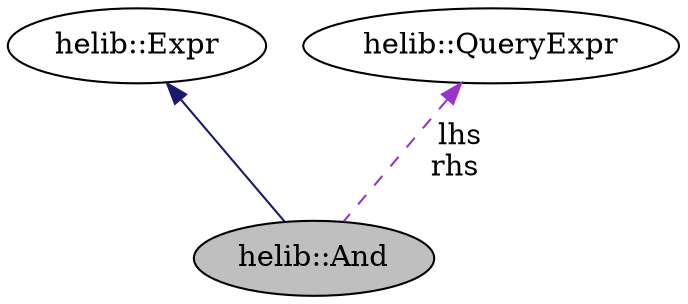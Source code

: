 digraph "helib::And"
{
  N2 [label="helib::And",color="black", fillcolor="grey75", style="filled", fontcolor="black"];
  N3 -> N2 [dir="back",color="midnightblue",style="solid"];
  N3 [label="helib::Expr",color="black", fillcolor="white", style="filled",tooltip="Base structure for logical expressions. "];
  N4 -> N2 [dir="back",color="darkorchid3",style="dashed",label=" lhs\nrhs" ];
  N4 [label="helib::QueryExpr",color="black", fillcolor="white", style="filled",tooltip="A class wrapping a shared pointer to an Expr object. "];
}
digraph "helib::And"
{
  N0 [label="helib::And",color="black", fillcolor="grey75", style="filled", fontcolor="black"];
  N1 -> N0 [dir="back",color="midnightblue",style="solid"];
  N1 [label="helib::Expr",color="black", fillcolor="white", style="filled",tooltip="Base structure for logical expressions. "];
}
